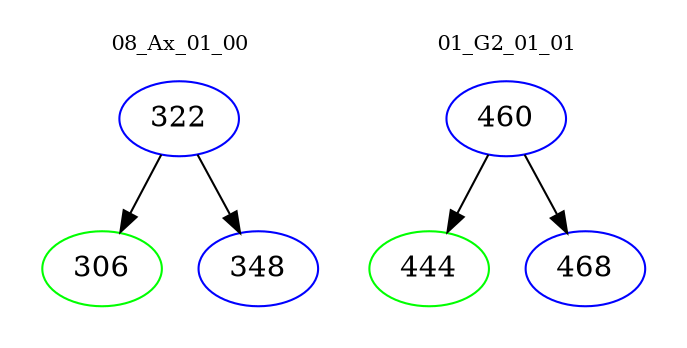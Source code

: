 digraph{
subgraph cluster_0 {
color = white
label = "08_Ax_01_00";
fontsize=10;
T0_322 [label="322", color="blue"]
T0_322 -> T0_306 [color="black"]
T0_306 [label="306", color="green"]
T0_322 -> T0_348 [color="black"]
T0_348 [label="348", color="blue"]
}
subgraph cluster_1 {
color = white
label = "01_G2_01_01";
fontsize=10;
T1_460 [label="460", color="blue"]
T1_460 -> T1_444 [color="black"]
T1_444 [label="444", color="green"]
T1_460 -> T1_468 [color="black"]
T1_468 [label="468", color="blue"]
}
}
